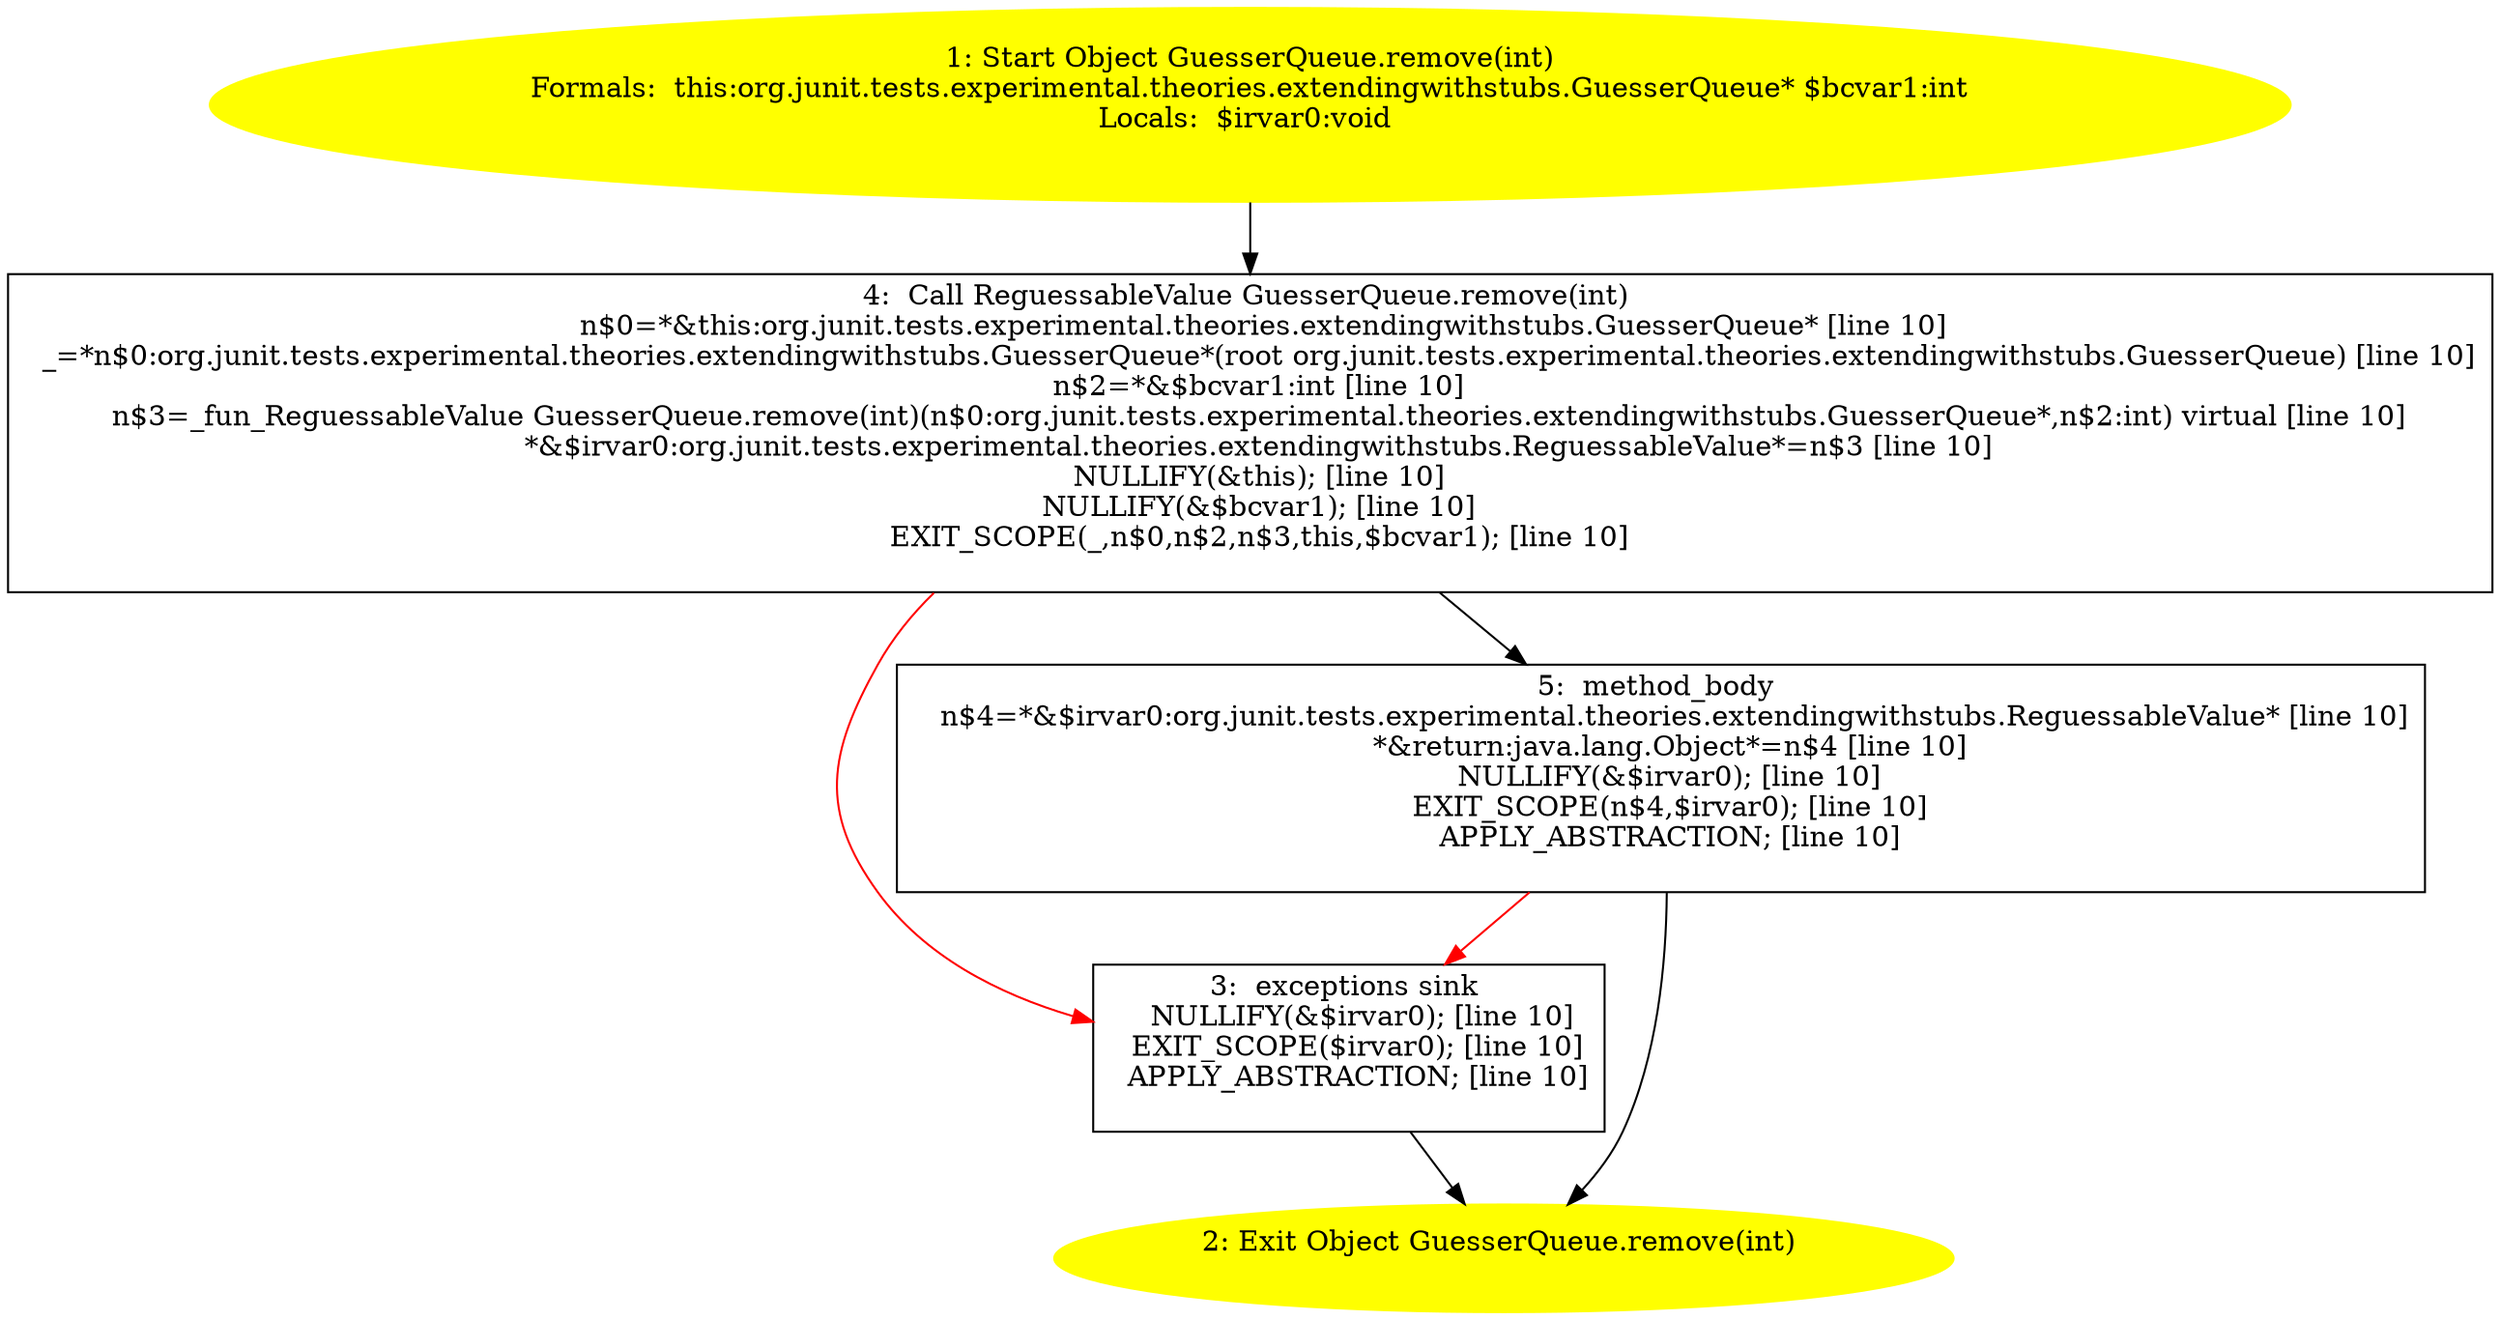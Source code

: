 /* @generated */
digraph cfg {
"org.junit.tests.experimental.theories.extendingwithstubs.GuesserQueue.remove(int):java.lang.Object.6f6f87bf26e20c219014cfca03a560b1_1" [label="1: Start Object GuesserQueue.remove(int)\nFormals:  this:org.junit.tests.experimental.theories.extendingwithstubs.GuesserQueue* $bcvar1:int\nLocals:  $irvar0:void \n  " color=yellow style=filled]
	

	 "org.junit.tests.experimental.theories.extendingwithstubs.GuesserQueue.remove(int):java.lang.Object.6f6f87bf26e20c219014cfca03a560b1_1" -> "org.junit.tests.experimental.theories.extendingwithstubs.GuesserQueue.remove(int):java.lang.Object.6f6f87bf26e20c219014cfca03a560b1_4" ;
"org.junit.tests.experimental.theories.extendingwithstubs.GuesserQueue.remove(int):java.lang.Object.6f6f87bf26e20c219014cfca03a560b1_2" [label="2: Exit Object GuesserQueue.remove(int) \n  " color=yellow style=filled]
	

"org.junit.tests.experimental.theories.extendingwithstubs.GuesserQueue.remove(int):java.lang.Object.6f6f87bf26e20c219014cfca03a560b1_3" [label="3:  exceptions sink \n   NULLIFY(&$irvar0); [line 10]\n  EXIT_SCOPE($irvar0); [line 10]\n  APPLY_ABSTRACTION; [line 10]\n " shape="box"]
	

	 "org.junit.tests.experimental.theories.extendingwithstubs.GuesserQueue.remove(int):java.lang.Object.6f6f87bf26e20c219014cfca03a560b1_3" -> "org.junit.tests.experimental.theories.extendingwithstubs.GuesserQueue.remove(int):java.lang.Object.6f6f87bf26e20c219014cfca03a560b1_2" ;
"org.junit.tests.experimental.theories.extendingwithstubs.GuesserQueue.remove(int):java.lang.Object.6f6f87bf26e20c219014cfca03a560b1_4" [label="4:  Call ReguessableValue GuesserQueue.remove(int) \n   n$0=*&this:org.junit.tests.experimental.theories.extendingwithstubs.GuesserQueue* [line 10]\n  _=*n$0:org.junit.tests.experimental.theories.extendingwithstubs.GuesserQueue*(root org.junit.tests.experimental.theories.extendingwithstubs.GuesserQueue) [line 10]\n  n$2=*&$bcvar1:int [line 10]\n  n$3=_fun_ReguessableValue GuesserQueue.remove(int)(n$0:org.junit.tests.experimental.theories.extendingwithstubs.GuesserQueue*,n$2:int) virtual [line 10]\n  *&$irvar0:org.junit.tests.experimental.theories.extendingwithstubs.ReguessableValue*=n$3 [line 10]\n  NULLIFY(&this); [line 10]\n  NULLIFY(&$bcvar1); [line 10]\n  EXIT_SCOPE(_,n$0,n$2,n$3,this,$bcvar1); [line 10]\n " shape="box"]
	

	 "org.junit.tests.experimental.theories.extendingwithstubs.GuesserQueue.remove(int):java.lang.Object.6f6f87bf26e20c219014cfca03a560b1_4" -> "org.junit.tests.experimental.theories.extendingwithstubs.GuesserQueue.remove(int):java.lang.Object.6f6f87bf26e20c219014cfca03a560b1_5" ;
	 "org.junit.tests.experimental.theories.extendingwithstubs.GuesserQueue.remove(int):java.lang.Object.6f6f87bf26e20c219014cfca03a560b1_4" -> "org.junit.tests.experimental.theories.extendingwithstubs.GuesserQueue.remove(int):java.lang.Object.6f6f87bf26e20c219014cfca03a560b1_3" [color="red" ];
"org.junit.tests.experimental.theories.extendingwithstubs.GuesserQueue.remove(int):java.lang.Object.6f6f87bf26e20c219014cfca03a560b1_5" [label="5:  method_body \n   n$4=*&$irvar0:org.junit.tests.experimental.theories.extendingwithstubs.ReguessableValue* [line 10]\n  *&return:java.lang.Object*=n$4 [line 10]\n  NULLIFY(&$irvar0); [line 10]\n  EXIT_SCOPE(n$4,$irvar0); [line 10]\n  APPLY_ABSTRACTION; [line 10]\n " shape="box"]
	

	 "org.junit.tests.experimental.theories.extendingwithstubs.GuesserQueue.remove(int):java.lang.Object.6f6f87bf26e20c219014cfca03a560b1_5" -> "org.junit.tests.experimental.theories.extendingwithstubs.GuesserQueue.remove(int):java.lang.Object.6f6f87bf26e20c219014cfca03a560b1_2" ;
	 "org.junit.tests.experimental.theories.extendingwithstubs.GuesserQueue.remove(int):java.lang.Object.6f6f87bf26e20c219014cfca03a560b1_5" -> "org.junit.tests.experimental.theories.extendingwithstubs.GuesserQueue.remove(int):java.lang.Object.6f6f87bf26e20c219014cfca03a560b1_3" [color="red" ];
}
